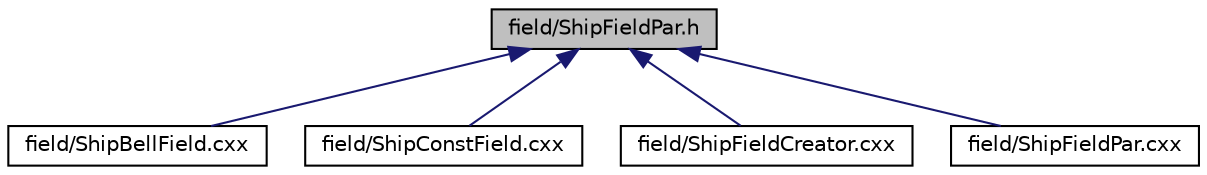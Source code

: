 digraph "field/ShipFieldPar.h"
{
 // LATEX_PDF_SIZE
  edge [fontname="Helvetica",fontsize="10",labelfontname="Helvetica",labelfontsize="10"];
  node [fontname="Helvetica",fontsize="10",shape=record];
  Node1 [label="field/ShipFieldPar.h",height=0.2,width=0.4,color="black", fillcolor="grey75", style="filled", fontcolor="black",tooltip=" "];
  Node1 -> Node2 [dir="back",color="midnightblue",fontsize="10",style="solid",fontname="Helvetica"];
  Node2 [label="field/ShipBellField.cxx",height=0.2,width=0.4,color="black", fillcolor="white", style="filled",URL="$ShipBellField_8cxx.html",tooltip=" "];
  Node1 -> Node3 [dir="back",color="midnightblue",fontsize="10",style="solid",fontname="Helvetica"];
  Node3 [label="field/ShipConstField.cxx",height=0.2,width=0.4,color="black", fillcolor="white", style="filled",URL="$ShipConstField_8cxx.html",tooltip=" "];
  Node1 -> Node4 [dir="back",color="midnightblue",fontsize="10",style="solid",fontname="Helvetica"];
  Node4 [label="field/ShipFieldCreator.cxx",height=0.2,width=0.4,color="black", fillcolor="white", style="filled",URL="$ShipFieldCreator_8cxx.html",tooltip=" "];
  Node1 -> Node5 [dir="back",color="midnightblue",fontsize="10",style="solid",fontname="Helvetica"];
  Node5 [label="field/ShipFieldPar.cxx",height=0.2,width=0.4,color="black", fillcolor="white", style="filled",URL="$ShipFieldPar_8cxx.html",tooltip=" "];
}
